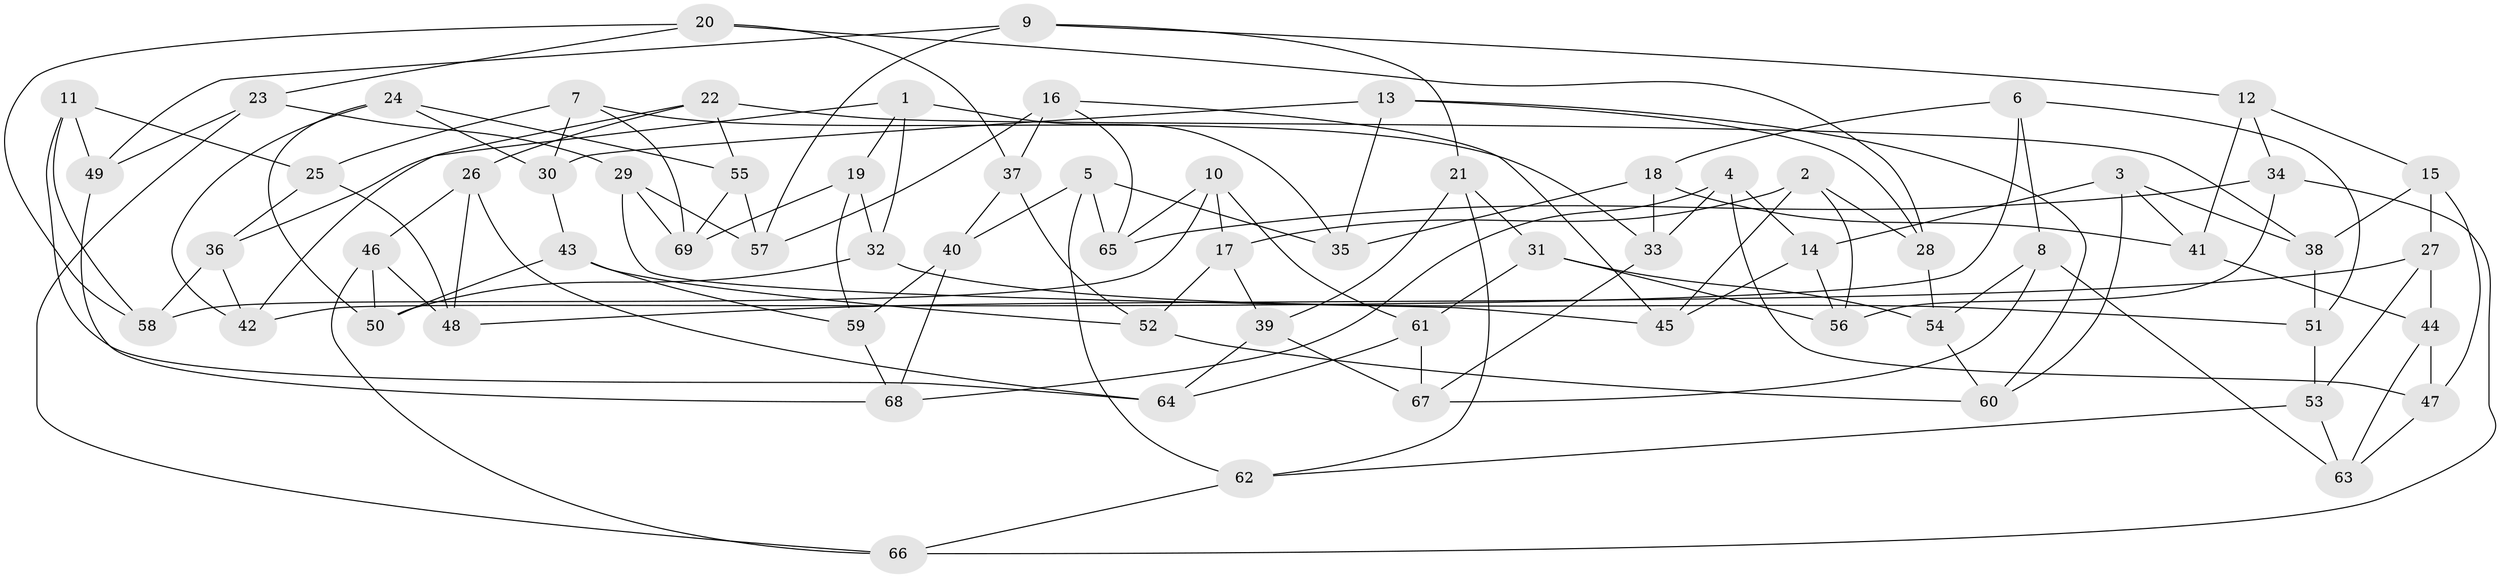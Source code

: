 // coarse degree distribution, {10: 0.04, 4: 0.82, 5: 0.02, 11: 0.02, 6: 0.02, 7: 0.02, 3: 0.06}
// Generated by graph-tools (version 1.1) at 2025/53/03/04/25 22:53:39]
// undirected, 69 vertices, 138 edges
graph export_dot {
  node [color=gray90,style=filled];
  1;
  2;
  3;
  4;
  5;
  6;
  7;
  8;
  9;
  10;
  11;
  12;
  13;
  14;
  15;
  16;
  17;
  18;
  19;
  20;
  21;
  22;
  23;
  24;
  25;
  26;
  27;
  28;
  29;
  30;
  31;
  32;
  33;
  34;
  35;
  36;
  37;
  38;
  39;
  40;
  41;
  42;
  43;
  44;
  45;
  46;
  47;
  48;
  49;
  50;
  51;
  52;
  53;
  54;
  55;
  56;
  57;
  58;
  59;
  60;
  61;
  62;
  63;
  64;
  65;
  66;
  67;
  68;
  69;
  1 -- 36;
  1 -- 19;
  1 -- 35;
  1 -- 32;
  2 -- 17;
  2 -- 45;
  2 -- 28;
  2 -- 56;
  3 -- 41;
  3 -- 38;
  3 -- 60;
  3 -- 14;
  4 -- 68;
  4 -- 14;
  4 -- 33;
  4 -- 47;
  5 -- 35;
  5 -- 62;
  5 -- 40;
  5 -- 65;
  6 -- 18;
  6 -- 8;
  6 -- 42;
  6 -- 51;
  7 -- 33;
  7 -- 25;
  7 -- 69;
  7 -- 30;
  8 -- 67;
  8 -- 63;
  8 -- 54;
  9 -- 57;
  9 -- 12;
  9 -- 49;
  9 -- 21;
  10 -- 65;
  10 -- 58;
  10 -- 61;
  10 -- 17;
  11 -- 64;
  11 -- 25;
  11 -- 49;
  11 -- 58;
  12 -- 15;
  12 -- 41;
  12 -- 34;
  13 -- 30;
  13 -- 35;
  13 -- 60;
  13 -- 28;
  14 -- 45;
  14 -- 56;
  15 -- 38;
  15 -- 47;
  15 -- 27;
  16 -- 37;
  16 -- 65;
  16 -- 57;
  16 -- 45;
  17 -- 39;
  17 -- 52;
  18 -- 35;
  18 -- 33;
  18 -- 41;
  19 -- 59;
  19 -- 69;
  19 -- 32;
  20 -- 28;
  20 -- 58;
  20 -- 23;
  20 -- 37;
  21 -- 62;
  21 -- 31;
  21 -- 39;
  22 -- 26;
  22 -- 42;
  22 -- 55;
  22 -- 38;
  23 -- 66;
  23 -- 49;
  23 -- 29;
  24 -- 30;
  24 -- 50;
  24 -- 55;
  24 -- 42;
  25 -- 48;
  25 -- 36;
  26 -- 46;
  26 -- 64;
  26 -- 48;
  27 -- 44;
  27 -- 53;
  27 -- 48;
  28 -- 54;
  29 -- 69;
  29 -- 57;
  29 -- 45;
  30 -- 43;
  31 -- 61;
  31 -- 56;
  31 -- 54;
  32 -- 50;
  32 -- 51;
  33 -- 67;
  34 -- 65;
  34 -- 66;
  34 -- 56;
  36 -- 42;
  36 -- 58;
  37 -- 52;
  37 -- 40;
  38 -- 51;
  39 -- 67;
  39 -- 64;
  40 -- 68;
  40 -- 59;
  41 -- 44;
  43 -- 59;
  43 -- 52;
  43 -- 50;
  44 -- 63;
  44 -- 47;
  46 -- 48;
  46 -- 50;
  46 -- 66;
  47 -- 63;
  49 -- 68;
  51 -- 53;
  52 -- 60;
  53 -- 62;
  53 -- 63;
  54 -- 60;
  55 -- 57;
  55 -- 69;
  59 -- 68;
  61 -- 64;
  61 -- 67;
  62 -- 66;
}
